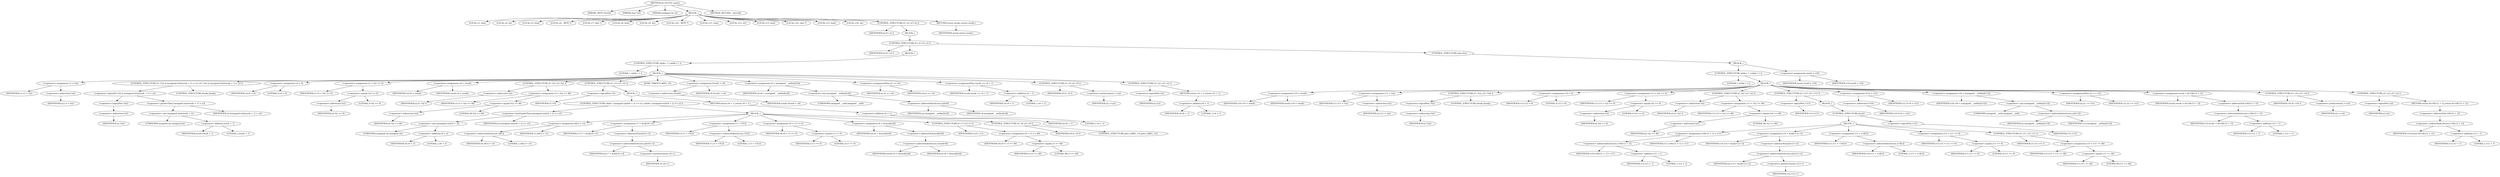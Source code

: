 digraph do_rfc1035_name {  
"1000115" [label = "(METHOD,do_rfc1035_name)" ]
"1000116" [label = "(PARAM,_BYTE *result)" ]
"1000117" [label = "(PARAM,char *a2)" ]
"1000118" [label = "(PARAM,unsigned int a3)" ]
"1000119" [label = "(BLOCK,,)" ]
"1000120" [label = "(LOCAL,v3: char)" ]
"1000121" [label = "(LOCAL,v4: int)" ]
"1000122" [label = "(LOCAL,v5: bool)" ]
"1000123" [label = "(LOCAL,v6: _BYTE *)" ]
"1000124" [label = "(LOCAL,v7: char *)" ]
"1000125" [label = "(LOCAL,v8: bool)" ]
"1000126" [label = "(LOCAL,v9: int)" ]
"1000127" [label = "(LOCAL,v10: _BYTE *)" ]
"1000128" [label = "(LOCAL,v11: char)" ]
"1000129" [label = "(LOCAL,v12: int)" ]
"1000130" [label = "(LOCAL,v13: bool)" ]
"1000131" [label = "(LOCAL,v14: char *)" ]
"1000132" [label = "(LOCAL,v15: bool)" ]
"1000133" [label = "(LOCAL,v16: int)" ]
"1000134" [label = "(CONTROL_STRUCTURE,if ( a2 ),if ( a2 ))" ]
"1000135" [label = "(IDENTIFIER,a2,if ( a2 ))" ]
"1000136" [label = "(BLOCK,,)" ]
"1000137" [label = "(CONTROL_STRUCTURE,if ( a3 ),if ( a3 ))" ]
"1000138" [label = "(IDENTIFIER,a3,if ( a3 ))" ]
"1000139" [label = "(BLOCK,,)" ]
"1000140" [label = "(CONTROL_STRUCTURE,while ( 1 ),while ( 1 ))" ]
"1000141" [label = "(LITERAL,1,while ( 1 ))" ]
"1000142" [label = "(BLOCK,,)" ]
"1000143" [label = "(<operator>.assignment,v3 = *a2)" ]
"1000144" [label = "(IDENTIFIER,v3,v3 = *a2)" ]
"1000145" [label = "(<operator>.indirection,*a2)" ]
"1000146" [label = "(IDENTIFIER,a2,v3 = *a2)" ]
"1000147" [label = "(CONTROL_STRUCTURE,if ( !*a2 || (unsigned int)(result + 1) > a3 ),if ( !*a2 || (unsigned int)(result + 1) > a3 ))" ]
"1000148" [label = "(<operator>.logicalOr,!*a2 || (unsigned int)(result + 1) > a3)" ]
"1000149" [label = "(<operator>.logicalNot,!*a2)" ]
"1000150" [label = "(<operator>.indirection,*a2)" ]
"1000151" [label = "(IDENTIFIER,a2,!*a2)" ]
"1000152" [label = "(<operator>.greaterThan,(unsigned int)(result + 1) > a3)" ]
"1000153" [label = "(<operator>.cast,(unsigned int)(result + 1))" ]
"1000154" [label = "(UNKNOWN,unsigned int,unsigned int)" ]
"1000155" [label = "(<operator>.addition,result + 1)" ]
"1000156" [label = "(IDENTIFIER,result,result + 1)" ]
"1000157" [label = "(LITERAL,1,result + 1)" ]
"1000158" [label = "(IDENTIFIER,a3,(unsigned int)(result + 1) > a3)" ]
"1000159" [label = "(CONTROL_STRUCTURE,break;,break;)" ]
"1000160" [label = "(<operator>.assignment,v4 = 0)" ]
"1000161" [label = "(IDENTIFIER,v4,v4 = 0)" ]
"1000162" [label = "(LITERAL,0,v4 = 0)" ]
"1000163" [label = "(<operator>.assignment,v5 = *a2 == 0)" ]
"1000164" [label = "(IDENTIFIER,v5,v5 = *a2 == 0)" ]
"1000165" [label = "(<operator>.equals,*a2 == 0)" ]
"1000166" [label = "(<operator>.indirection,*a2)" ]
"1000167" [label = "(IDENTIFIER,a2,*a2 == 0)" ]
"1000168" [label = "(LITERAL,0,*a2 == 0)" ]
"1000169" [label = "(<operator>.assignment,v6 = result)" ]
"1000170" [label = "(IDENTIFIER,v6,v6 = result)" ]
"1000171" [label = "(IDENTIFIER,result,v6 = result)" ]
"1000172" [label = "(CONTROL_STRUCTURE,if ( *a2 ),if ( *a2 ))" ]
"1000173" [label = "(<operator>.indirection,*a2)" ]
"1000174" [label = "(IDENTIFIER,a2,if ( *a2 ))" ]
"1000175" [label = "(<operator>.assignment,v5 = *a2 == 46)" ]
"1000176" [label = "(IDENTIFIER,v5,v5 = *a2 == 46)" ]
"1000177" [label = "(<operator>.equals,*a2 == 46)" ]
"1000178" [label = "(<operator>.indirection,*a2)" ]
"1000179" [label = "(IDENTIFIER,a2,*a2 == 46)" ]
"1000180" [label = "(LITERAL,46,*a2 == 46)" ]
"1000181" [label = "(CONTROL_STRUCTURE,if ( !v5 ),if ( !v5 ))" ]
"1000182" [label = "(<operator>.logicalNot,!v5)" ]
"1000183" [label = "(IDENTIFIER,v5,!v5)" ]
"1000184" [label = "(BLOCK,,)" ]
"1000185" [label = "(CONTROL_STRUCTURE,while ( (unsigned int)(v6 + 2) <= a3 ),while ( (unsigned int)(v6 + 2) <= a3 ))" ]
"1000186" [label = "(<operator>.lessEqualsThan,(unsigned int)(v6 + 2) <= a3)" ]
"1000187" [label = "(<operator>.cast,(unsigned int)(v6 + 2))" ]
"1000188" [label = "(UNKNOWN,unsigned int,unsigned int)" ]
"1000189" [label = "(<operator>.addition,v6 + 2)" ]
"1000190" [label = "(IDENTIFIER,v6,v6 + 2)" ]
"1000191" [label = "(LITERAL,2,v6 + 2)" ]
"1000192" [label = "(IDENTIFIER,a3,(unsigned int)(v6 + 2) <= a3)" ]
"1000193" [label = "(BLOCK,,)" ]
"1000194" [label = "(<operator>.assignment,v6[1] = v3)" ]
"1000195" [label = "(<operator>.indirectIndexAccess,v6[1])" ]
"1000196" [label = "(IDENTIFIER,v6,v6[1] = v3)" ]
"1000197" [label = "(LITERAL,1,v6[1] = v3)" ]
"1000198" [label = "(IDENTIFIER,v3,v6[1] = v3)" ]
"1000199" [label = "(<operator>.assignment,v7 = &a2[v4++])" ]
"1000200" [label = "(IDENTIFIER,v7,v7 = &a2[v4++])" ]
"1000201" [label = "(<operator>.addressOf,&a2[v4++])" ]
"1000202" [label = "(<operator>.indirectIndexAccess,a2[v4++])" ]
"1000203" [label = "(IDENTIFIER,a2,v7 = &a2[v4++])" ]
"1000204" [label = "(<operator>.postIncrement,v4++)" ]
"1000205" [label = "(IDENTIFIER,v4,v4++)" ]
"1000206" [label = "(<operator>.assignment,v3 = v7[1])" ]
"1000207" [label = "(IDENTIFIER,v3,v3 = v7[1])" ]
"1000208" [label = "(<operator>.indirectIndexAccess,v7[1])" ]
"1000209" [label = "(IDENTIFIER,v7,v3 = v7[1])" ]
"1000210" [label = "(LITERAL,1,v3 = v7[1])" ]
"1000211" [label = "(<operator>.assignment,v8 = v3 == 0)" ]
"1000212" [label = "(IDENTIFIER,v8,v8 = v3 == 0)" ]
"1000213" [label = "(<operator>.equals,v3 == 0)" ]
"1000214" [label = "(IDENTIFIER,v3,v3 == 0)" ]
"1000215" [label = "(LITERAL,0,v3 == 0)" ]
"1000216" [label = "(<operator>.assignment,v6 = &result[v4])" ]
"1000217" [label = "(IDENTIFIER,v6,v6 = &result[v4])" ]
"1000218" [label = "(<operator>.addressOf,&result[v4])" ]
"1000219" [label = "(<operator>.indirectIndexAccess,result[v4])" ]
"1000220" [label = "(IDENTIFIER,result,v6 = &result[v4])" ]
"1000221" [label = "(IDENTIFIER,v4,v6 = &result[v4])" ]
"1000222" [label = "(CONTROL_STRUCTURE,if ( v3 ),if ( v3 ))" ]
"1000223" [label = "(IDENTIFIER,v3,if ( v3 ))" ]
"1000224" [label = "(<operator>.assignment,v8 = v3 == 46)" ]
"1000225" [label = "(IDENTIFIER,v8,v8 = v3 == 46)" ]
"1000226" [label = "(<operator>.equals,v3 == 46)" ]
"1000227" [label = "(IDENTIFIER,v3,v3 == 46)" ]
"1000228" [label = "(LITERAL,46,v3 == 46)" ]
"1000229" [label = "(CONTROL_STRUCTURE,if ( v8 ),if ( v8 ))" ]
"1000230" [label = "(IDENTIFIER,v8,if ( v8 ))" ]
"1000231" [label = "(CONTROL_STRUCTURE,goto LABEL_14;,goto LABEL_14;)" ]
"1000232" [label = "(RETURN,return v6 + 1;,return v6 + 1;)" ]
"1000233" [label = "(<operator>.addition,v6 + 1)" ]
"1000234" [label = "(IDENTIFIER,v6,v6 + 1)" ]
"1000235" [label = "(LITERAL,1,v6 + 1)" ]
"1000236" [label = "(JUMP_TARGET,LABEL_14)" ]
"1000237" [label = "(<operator>.assignment,*result = v4)" ]
"1000238" [label = "(<operator>.indirection,*result)" ]
"1000239" [label = "(IDENTIFIER,result,*result = v4)" ]
"1000240" [label = "(IDENTIFIER,v4,*result = v4)" ]
"1000241" [label = "(<operator>.assignment,v9 = (unsigned __int8)a2[v4])" ]
"1000242" [label = "(IDENTIFIER,v9,v9 = (unsigned __int8)a2[v4])" ]
"1000243" [label = "(<operator>.cast,(unsigned __int8)a2[v4])" ]
"1000244" [label = "(UNKNOWN,unsigned __int8,unsigned __int8)" ]
"1000245" [label = "(<operator>.indirectIndexAccess,a2[v4])" ]
"1000246" [label = "(IDENTIFIER,a2,(unsigned __int8)a2[v4])" ]
"1000247" [label = "(IDENTIFIER,v4,(unsigned __int8)a2[v4])" ]
"1000248" [label = "(<operator>.assignmentPlus,a2 += v4)" ]
"1000249" [label = "(IDENTIFIER,a2,a2 += v4)" ]
"1000250" [label = "(IDENTIFIER,v4,a2 += v4)" ]
"1000251" [label = "(<operator>.assignmentPlus,result += v4 + 1)" ]
"1000252" [label = "(IDENTIFIER,result,result += v4 + 1)" ]
"1000253" [label = "(<operator>.addition,v4 + 1)" ]
"1000254" [label = "(IDENTIFIER,v4,v4 + 1)" ]
"1000255" [label = "(LITERAL,1,v4 + 1)" ]
"1000256" [label = "(CONTROL_STRUCTURE,if ( v9 ),if ( v9 ))" ]
"1000257" [label = "(IDENTIFIER,v9,if ( v9 ))" ]
"1000258" [label = "(<operator>.preIncrement,++a2)" ]
"1000259" [label = "(IDENTIFIER,a2,++a2)" ]
"1000260" [label = "(CONTROL_STRUCTURE,if ( !a2 ),if ( !a2 ))" ]
"1000261" [label = "(<operator>.logicalNot,!a2)" ]
"1000262" [label = "(IDENTIFIER,a2,!a2)" ]
"1000263" [label = "(RETURN,return v6 + 1;,return v6 + 1;)" ]
"1000264" [label = "(<operator>.addition,v6 + 1)" ]
"1000265" [label = "(IDENTIFIER,v6,v6 + 1)" ]
"1000266" [label = "(LITERAL,1,v6 + 1)" ]
"1000267" [label = "(CONTROL_STRUCTURE,else,else)" ]
"1000268" [label = "(BLOCK,,)" ]
"1000269" [label = "(CONTROL_STRUCTURE,while ( 1 ),while ( 1 ))" ]
"1000270" [label = "(LITERAL,1,while ( 1 ))" ]
"1000271" [label = "(BLOCK,,)" ]
"1000272" [label = "(<operator>.assignment,v10 = result)" ]
"1000273" [label = "(IDENTIFIER,v10,v10 = result)" ]
"1000274" [label = "(IDENTIFIER,result,v10 = result)" ]
"1000275" [label = "(<operator>.assignment,v11 = *a2)" ]
"1000276" [label = "(IDENTIFIER,v11,v11 = *a2)" ]
"1000277" [label = "(<operator>.indirection,*a2)" ]
"1000278" [label = "(IDENTIFIER,a2,v11 = *a2)" ]
"1000279" [label = "(CONTROL_STRUCTURE,if ( !*a2 ),if ( !*a2 ))" ]
"1000280" [label = "(<operator>.logicalNot,!*a2)" ]
"1000281" [label = "(<operator>.indirection,*a2)" ]
"1000282" [label = "(IDENTIFIER,a2,!*a2)" ]
"1000283" [label = "(CONTROL_STRUCTURE,break;,break;)" ]
"1000284" [label = "(<operator>.assignment,v12 = 0)" ]
"1000285" [label = "(IDENTIFIER,v12,v12 = 0)" ]
"1000286" [label = "(LITERAL,0,v12 = 0)" ]
"1000287" [label = "(<operator>.assignment,v13 = *a2 == 0)" ]
"1000288" [label = "(IDENTIFIER,v13,v13 = *a2 == 0)" ]
"1000289" [label = "(<operator>.equals,*a2 == 0)" ]
"1000290" [label = "(<operator>.indirection,*a2)" ]
"1000291" [label = "(IDENTIFIER,a2,*a2 == 0)" ]
"1000292" [label = "(LITERAL,0,*a2 == 0)" ]
"1000293" [label = "(CONTROL_STRUCTURE,if ( *a2 ),if ( *a2 ))" ]
"1000294" [label = "(<operator>.indirection,*a2)" ]
"1000295" [label = "(IDENTIFIER,a2,if ( *a2 ))" ]
"1000296" [label = "(<operator>.assignment,v13 = *a2 == 46)" ]
"1000297" [label = "(IDENTIFIER,v13,v13 = *a2 == 46)" ]
"1000298" [label = "(<operator>.equals,*a2 == 46)" ]
"1000299" [label = "(<operator>.indirection,*a2)" ]
"1000300" [label = "(IDENTIFIER,a2,*a2 == 46)" ]
"1000301" [label = "(LITERAL,46,*a2 == 46)" ]
"1000302" [label = "(CONTROL_STRUCTURE,if ( !v13 ),if ( !v13 ))" ]
"1000303" [label = "(<operator>.logicalNot,!v13)" ]
"1000304" [label = "(IDENTIFIER,v13,!v13)" ]
"1000305" [label = "(BLOCK,,)" ]
"1000306" [label = "(CONTROL_STRUCTURE,do,do)" ]
"1000307" [label = "(BLOCK,,)" ]
"1000308" [label = "(<operator>.assignment,v10[v12 + 1] = v11)" ]
"1000309" [label = "(<operator>.indirectIndexAccess,v10[v12 + 1])" ]
"1000310" [label = "(IDENTIFIER,v10,v10[v12 + 1] = v11)" ]
"1000311" [label = "(<operator>.addition,v12 + 1)" ]
"1000312" [label = "(IDENTIFIER,v12,v12 + 1)" ]
"1000313" [label = "(LITERAL,1,v12 + 1)" ]
"1000314" [label = "(IDENTIFIER,v11,v10[v12 + 1] = v11)" ]
"1000315" [label = "(<operator>.assignment,v14 = &a2[v12++])" ]
"1000316" [label = "(IDENTIFIER,v14,v14 = &a2[v12++])" ]
"1000317" [label = "(<operator>.addressOf,&a2[v12++])" ]
"1000318" [label = "(<operator>.indirectIndexAccess,a2[v12++])" ]
"1000319" [label = "(IDENTIFIER,a2,v14 = &a2[v12++])" ]
"1000320" [label = "(<operator>.postIncrement,v12++)" ]
"1000321" [label = "(IDENTIFIER,v12,v12++)" ]
"1000322" [label = "(<operator>.assignment,v11 = v14[1])" ]
"1000323" [label = "(IDENTIFIER,v11,v11 = v14[1])" ]
"1000324" [label = "(<operator>.indirectIndexAccess,v14[1])" ]
"1000325" [label = "(IDENTIFIER,v14,v11 = v14[1])" ]
"1000326" [label = "(LITERAL,1,v11 = v14[1])" ]
"1000327" [label = "(<operator>.assignment,v15 = v11 == 0)" ]
"1000328" [label = "(IDENTIFIER,v15,v15 = v11 == 0)" ]
"1000329" [label = "(<operator>.equals,v11 == 0)" ]
"1000330" [label = "(IDENTIFIER,v11,v11 == 0)" ]
"1000331" [label = "(LITERAL,0,v11 == 0)" ]
"1000332" [label = "(CONTROL_STRUCTURE,if ( v11 ),if ( v11 ))" ]
"1000333" [label = "(IDENTIFIER,v11,if ( v11 ))" ]
"1000334" [label = "(<operator>.assignment,v15 = v11 == 46)" ]
"1000335" [label = "(IDENTIFIER,v15,v15 = v11 == 46)" ]
"1000336" [label = "(<operator>.equals,v11 == 46)" ]
"1000337" [label = "(IDENTIFIER,v11,v11 == 46)" ]
"1000338" [label = "(LITERAL,46,v11 == 46)" ]
"1000339" [label = "(<operator>.logicalNot,!v15)" ]
"1000340" [label = "(IDENTIFIER,v15,!v15)" ]
"1000341" [label = "(<operator>.assignment,*v10 = v12)" ]
"1000342" [label = "(<operator>.indirection,*v10)" ]
"1000343" [label = "(IDENTIFIER,v10,*v10 = v12)" ]
"1000344" [label = "(IDENTIFIER,v12,*v10 = v12)" ]
"1000345" [label = "(<operator>.assignment,v16 = (unsigned __int8)a2[v12])" ]
"1000346" [label = "(IDENTIFIER,v16,v16 = (unsigned __int8)a2[v12])" ]
"1000347" [label = "(<operator>.cast,(unsigned __int8)a2[v12])" ]
"1000348" [label = "(UNKNOWN,unsigned __int8,unsigned __int8)" ]
"1000349" [label = "(<operator>.indirectIndexAccess,a2[v12])" ]
"1000350" [label = "(IDENTIFIER,a2,(unsigned __int8)a2[v12])" ]
"1000351" [label = "(IDENTIFIER,v12,(unsigned __int8)a2[v12])" ]
"1000352" [label = "(<operator>.assignmentPlus,a2 += v12)" ]
"1000353" [label = "(IDENTIFIER,a2,a2 += v12)" ]
"1000354" [label = "(IDENTIFIER,v12,a2 += v12)" ]
"1000355" [label = "(<operator>.assignment,result = &v10[v12 + 1])" ]
"1000356" [label = "(IDENTIFIER,result,result = &v10[v12 + 1])" ]
"1000357" [label = "(<operator>.addressOf,&v10[v12 + 1])" ]
"1000358" [label = "(<operator>.indirectIndexAccess,v10[v12 + 1])" ]
"1000359" [label = "(IDENTIFIER,v10,result = &v10[v12 + 1])" ]
"1000360" [label = "(<operator>.addition,v12 + 1)" ]
"1000361" [label = "(IDENTIFIER,v12,v12 + 1)" ]
"1000362" [label = "(LITERAL,1,v12 + 1)" ]
"1000363" [label = "(CONTROL_STRUCTURE,if ( v16 ),if ( v16 ))" ]
"1000364" [label = "(IDENTIFIER,v16,if ( v16 ))" ]
"1000365" [label = "(<operator>.preIncrement,++a2)" ]
"1000366" [label = "(IDENTIFIER,a2,++a2)" ]
"1000367" [label = "(CONTROL_STRUCTURE,if ( !a2 ),if ( !a2 ))" ]
"1000368" [label = "(<operator>.logicalNot,!a2)" ]
"1000369" [label = "(IDENTIFIER,a2,!a2)" ]
"1000370" [label = "(RETURN,return &v10[v12 + 1];,return &v10[v12 + 1];)" ]
"1000371" [label = "(<operator>.addressOf,&v10[v12 + 1])" ]
"1000372" [label = "(<operator>.indirectIndexAccess,v10[v12 + 1])" ]
"1000373" [label = "(IDENTIFIER,v10,return &v10[v12 + 1];)" ]
"1000374" [label = "(<operator>.addition,v12 + 1)" ]
"1000375" [label = "(IDENTIFIER,v12,v12 + 1)" ]
"1000376" [label = "(LITERAL,1,v12 + 1)" ]
"1000377" [label = "(<operator>.assignment,result = v10)" ]
"1000378" [label = "(IDENTIFIER,result,result = v10)" ]
"1000379" [label = "(IDENTIFIER,v10,result = v10)" ]
"1000380" [label = "(RETURN,return result;,return result;)" ]
"1000381" [label = "(IDENTIFIER,result,return result;)" ]
"1000382" [label = "(METHOD_RETURN,__fastcall)" ]
  "1000115" -> "1000116" 
  "1000115" -> "1000117" 
  "1000115" -> "1000118" 
  "1000115" -> "1000119" 
  "1000115" -> "1000382" 
  "1000119" -> "1000120" 
  "1000119" -> "1000121" 
  "1000119" -> "1000122" 
  "1000119" -> "1000123" 
  "1000119" -> "1000124" 
  "1000119" -> "1000125" 
  "1000119" -> "1000126" 
  "1000119" -> "1000127" 
  "1000119" -> "1000128" 
  "1000119" -> "1000129" 
  "1000119" -> "1000130" 
  "1000119" -> "1000131" 
  "1000119" -> "1000132" 
  "1000119" -> "1000133" 
  "1000119" -> "1000134" 
  "1000119" -> "1000380" 
  "1000134" -> "1000135" 
  "1000134" -> "1000136" 
  "1000136" -> "1000137" 
  "1000137" -> "1000138" 
  "1000137" -> "1000139" 
  "1000137" -> "1000267" 
  "1000139" -> "1000140" 
  "1000140" -> "1000141" 
  "1000140" -> "1000142" 
  "1000142" -> "1000143" 
  "1000142" -> "1000147" 
  "1000142" -> "1000160" 
  "1000142" -> "1000163" 
  "1000142" -> "1000169" 
  "1000142" -> "1000172" 
  "1000142" -> "1000181" 
  "1000142" -> "1000236" 
  "1000142" -> "1000237" 
  "1000142" -> "1000241" 
  "1000142" -> "1000248" 
  "1000142" -> "1000251" 
  "1000142" -> "1000256" 
  "1000142" -> "1000260" 
  "1000143" -> "1000144" 
  "1000143" -> "1000145" 
  "1000145" -> "1000146" 
  "1000147" -> "1000148" 
  "1000147" -> "1000159" 
  "1000148" -> "1000149" 
  "1000148" -> "1000152" 
  "1000149" -> "1000150" 
  "1000150" -> "1000151" 
  "1000152" -> "1000153" 
  "1000152" -> "1000158" 
  "1000153" -> "1000154" 
  "1000153" -> "1000155" 
  "1000155" -> "1000156" 
  "1000155" -> "1000157" 
  "1000160" -> "1000161" 
  "1000160" -> "1000162" 
  "1000163" -> "1000164" 
  "1000163" -> "1000165" 
  "1000165" -> "1000166" 
  "1000165" -> "1000168" 
  "1000166" -> "1000167" 
  "1000169" -> "1000170" 
  "1000169" -> "1000171" 
  "1000172" -> "1000173" 
  "1000172" -> "1000175" 
  "1000173" -> "1000174" 
  "1000175" -> "1000176" 
  "1000175" -> "1000177" 
  "1000177" -> "1000178" 
  "1000177" -> "1000180" 
  "1000178" -> "1000179" 
  "1000181" -> "1000182" 
  "1000181" -> "1000184" 
  "1000182" -> "1000183" 
  "1000184" -> "1000185" 
  "1000184" -> "1000232" 
  "1000185" -> "1000186" 
  "1000185" -> "1000193" 
  "1000186" -> "1000187" 
  "1000186" -> "1000192" 
  "1000187" -> "1000188" 
  "1000187" -> "1000189" 
  "1000189" -> "1000190" 
  "1000189" -> "1000191" 
  "1000193" -> "1000194" 
  "1000193" -> "1000199" 
  "1000193" -> "1000206" 
  "1000193" -> "1000211" 
  "1000193" -> "1000216" 
  "1000193" -> "1000222" 
  "1000193" -> "1000229" 
  "1000194" -> "1000195" 
  "1000194" -> "1000198" 
  "1000195" -> "1000196" 
  "1000195" -> "1000197" 
  "1000199" -> "1000200" 
  "1000199" -> "1000201" 
  "1000201" -> "1000202" 
  "1000202" -> "1000203" 
  "1000202" -> "1000204" 
  "1000204" -> "1000205" 
  "1000206" -> "1000207" 
  "1000206" -> "1000208" 
  "1000208" -> "1000209" 
  "1000208" -> "1000210" 
  "1000211" -> "1000212" 
  "1000211" -> "1000213" 
  "1000213" -> "1000214" 
  "1000213" -> "1000215" 
  "1000216" -> "1000217" 
  "1000216" -> "1000218" 
  "1000218" -> "1000219" 
  "1000219" -> "1000220" 
  "1000219" -> "1000221" 
  "1000222" -> "1000223" 
  "1000222" -> "1000224" 
  "1000224" -> "1000225" 
  "1000224" -> "1000226" 
  "1000226" -> "1000227" 
  "1000226" -> "1000228" 
  "1000229" -> "1000230" 
  "1000229" -> "1000231" 
  "1000232" -> "1000233" 
  "1000233" -> "1000234" 
  "1000233" -> "1000235" 
  "1000237" -> "1000238" 
  "1000237" -> "1000240" 
  "1000238" -> "1000239" 
  "1000241" -> "1000242" 
  "1000241" -> "1000243" 
  "1000243" -> "1000244" 
  "1000243" -> "1000245" 
  "1000245" -> "1000246" 
  "1000245" -> "1000247" 
  "1000248" -> "1000249" 
  "1000248" -> "1000250" 
  "1000251" -> "1000252" 
  "1000251" -> "1000253" 
  "1000253" -> "1000254" 
  "1000253" -> "1000255" 
  "1000256" -> "1000257" 
  "1000256" -> "1000258" 
  "1000258" -> "1000259" 
  "1000260" -> "1000261" 
  "1000260" -> "1000263" 
  "1000261" -> "1000262" 
  "1000263" -> "1000264" 
  "1000264" -> "1000265" 
  "1000264" -> "1000266" 
  "1000267" -> "1000268" 
  "1000268" -> "1000269" 
  "1000268" -> "1000377" 
  "1000269" -> "1000270" 
  "1000269" -> "1000271" 
  "1000271" -> "1000272" 
  "1000271" -> "1000275" 
  "1000271" -> "1000279" 
  "1000271" -> "1000284" 
  "1000271" -> "1000287" 
  "1000271" -> "1000293" 
  "1000271" -> "1000302" 
  "1000271" -> "1000341" 
  "1000271" -> "1000345" 
  "1000271" -> "1000352" 
  "1000271" -> "1000355" 
  "1000271" -> "1000363" 
  "1000271" -> "1000367" 
  "1000272" -> "1000273" 
  "1000272" -> "1000274" 
  "1000275" -> "1000276" 
  "1000275" -> "1000277" 
  "1000277" -> "1000278" 
  "1000279" -> "1000280" 
  "1000279" -> "1000283" 
  "1000280" -> "1000281" 
  "1000281" -> "1000282" 
  "1000284" -> "1000285" 
  "1000284" -> "1000286" 
  "1000287" -> "1000288" 
  "1000287" -> "1000289" 
  "1000289" -> "1000290" 
  "1000289" -> "1000292" 
  "1000290" -> "1000291" 
  "1000293" -> "1000294" 
  "1000293" -> "1000296" 
  "1000294" -> "1000295" 
  "1000296" -> "1000297" 
  "1000296" -> "1000298" 
  "1000298" -> "1000299" 
  "1000298" -> "1000301" 
  "1000299" -> "1000300" 
  "1000302" -> "1000303" 
  "1000302" -> "1000305" 
  "1000303" -> "1000304" 
  "1000305" -> "1000306" 
  "1000306" -> "1000307" 
  "1000306" -> "1000339" 
  "1000307" -> "1000308" 
  "1000307" -> "1000315" 
  "1000307" -> "1000322" 
  "1000307" -> "1000327" 
  "1000307" -> "1000332" 
  "1000308" -> "1000309" 
  "1000308" -> "1000314" 
  "1000309" -> "1000310" 
  "1000309" -> "1000311" 
  "1000311" -> "1000312" 
  "1000311" -> "1000313" 
  "1000315" -> "1000316" 
  "1000315" -> "1000317" 
  "1000317" -> "1000318" 
  "1000318" -> "1000319" 
  "1000318" -> "1000320" 
  "1000320" -> "1000321" 
  "1000322" -> "1000323" 
  "1000322" -> "1000324" 
  "1000324" -> "1000325" 
  "1000324" -> "1000326" 
  "1000327" -> "1000328" 
  "1000327" -> "1000329" 
  "1000329" -> "1000330" 
  "1000329" -> "1000331" 
  "1000332" -> "1000333" 
  "1000332" -> "1000334" 
  "1000334" -> "1000335" 
  "1000334" -> "1000336" 
  "1000336" -> "1000337" 
  "1000336" -> "1000338" 
  "1000339" -> "1000340" 
  "1000341" -> "1000342" 
  "1000341" -> "1000344" 
  "1000342" -> "1000343" 
  "1000345" -> "1000346" 
  "1000345" -> "1000347" 
  "1000347" -> "1000348" 
  "1000347" -> "1000349" 
  "1000349" -> "1000350" 
  "1000349" -> "1000351" 
  "1000352" -> "1000353" 
  "1000352" -> "1000354" 
  "1000355" -> "1000356" 
  "1000355" -> "1000357" 
  "1000357" -> "1000358" 
  "1000358" -> "1000359" 
  "1000358" -> "1000360" 
  "1000360" -> "1000361" 
  "1000360" -> "1000362" 
  "1000363" -> "1000364" 
  "1000363" -> "1000365" 
  "1000365" -> "1000366" 
  "1000367" -> "1000368" 
  "1000367" -> "1000370" 
  "1000368" -> "1000369" 
  "1000370" -> "1000371" 
  "1000371" -> "1000372" 
  "1000372" -> "1000373" 
  "1000372" -> "1000374" 
  "1000374" -> "1000375" 
  "1000374" -> "1000376" 
  "1000377" -> "1000378" 
  "1000377" -> "1000379" 
  "1000380" -> "1000381" 
}
